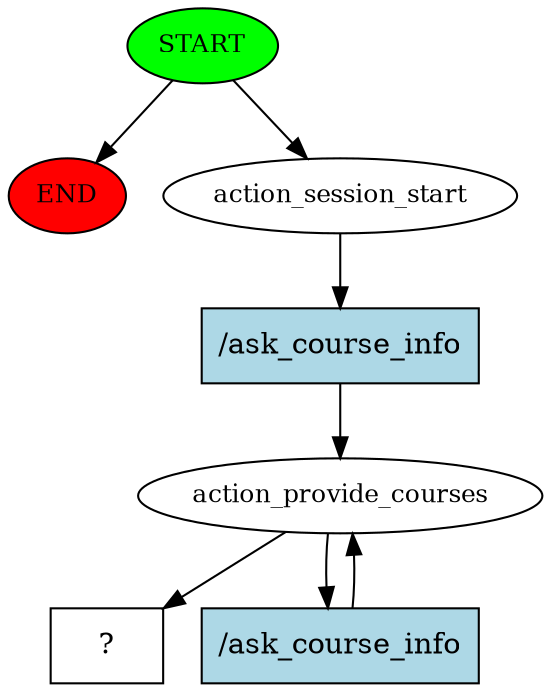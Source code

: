 digraph  {
0 [class="start active", fillcolor=green, fontsize=12, label=START, style=filled];
"-1" [class=end, fillcolor=red, fontsize=12, label=END, style=filled];
1 [class=active, fontsize=12, label=action_session_start];
2 [class=active, fontsize=12, label=action_provide_courses];
7 [class="intent dashed active", label="  ?  ", shape=rect];
8 [class="intent active", fillcolor=lightblue, label="/ask_course_info", shape=rect, style=filled];
9 [class="intent active", fillcolor=lightblue, label="/ask_course_info", shape=rect, style=filled];
0 -> "-1"  [class="", key=NONE, label=""];
0 -> 1  [class=active, key=NONE, label=""];
1 -> 8  [class=active, key=0];
2 -> 7  [class=active, key=NONE, label=""];
2 -> 9  [class=active, key=0];
8 -> 2  [class=active, key=0];
9 -> 2  [class=active, key=0];
}
